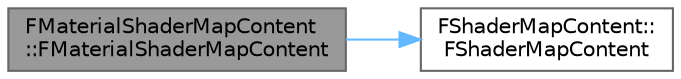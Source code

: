 digraph "FMaterialShaderMapContent::FMaterialShaderMapContent"
{
 // INTERACTIVE_SVG=YES
 // LATEX_PDF_SIZE
  bgcolor="transparent";
  edge [fontname=Helvetica,fontsize=10,labelfontname=Helvetica,labelfontsize=10];
  node [fontname=Helvetica,fontsize=10,shape=box,height=0.2,width=0.4];
  rankdir="LR";
  Node1 [id="Node000001",label="FMaterialShaderMapContent\l::FMaterialShaderMapContent",height=0.2,width=0.4,color="gray40", fillcolor="grey60", style="filled", fontcolor="black",tooltip=" "];
  Node1 -> Node2 [id="edge1_Node000001_Node000002",color="steelblue1",style="solid",tooltip=" "];
  Node2 [id="Node000002",label="FShaderMapContent::\lFShaderMapContent",height=0.2,width=0.4,color="grey40", fillcolor="white", style="filled",URL="$db/df8/classFShaderMapContent.html#a76d258e9709f76f85287956040f6dd1c",tooltip="Default constructor."];
}

